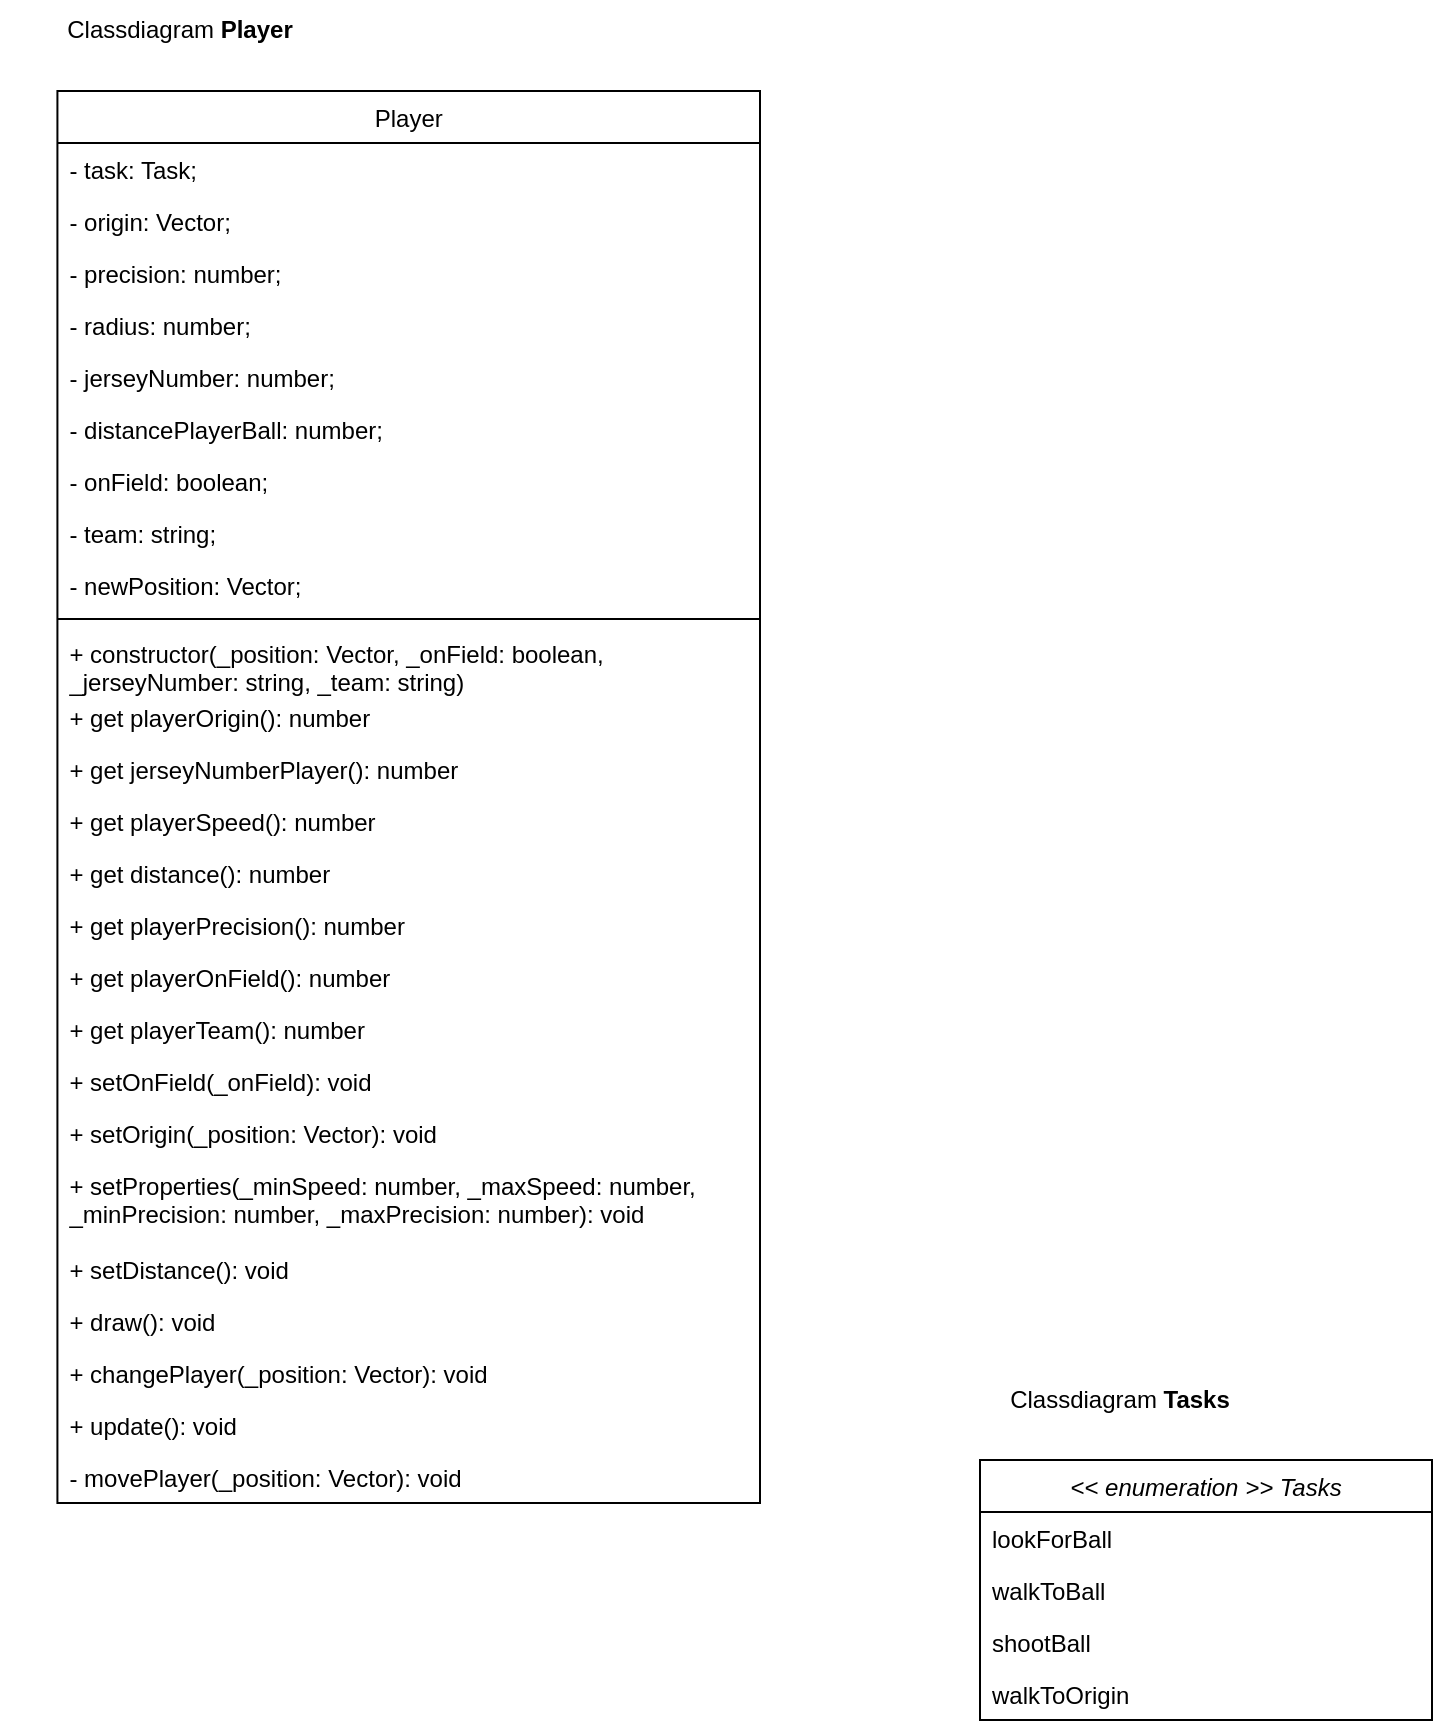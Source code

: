 <mxfile version="14.6.13" type="device"><diagram id="-aHfKIu816txtoYK2wDQ" name="Seite-1"><mxGraphModel dx="5598" dy="846" grid="1" gridSize="10" guides="1" tooltips="1" connect="1" arrows="1" fold="1" page="1" pageScale="1" pageWidth="827" pageHeight="1169" math="0" shadow="0"><root><mxCell id="0"/><mxCell id="1" parent="0"/><mxCell id="Jjb4HWnh1Ydp1wjeNu0J-1" value="Player" style="swimlane;fontStyle=0;align=center;verticalAlign=top;childLayout=stackLayout;horizontal=1;startSize=26;horizontalStack=0;resizeParent=1;resizeLast=0;collapsible=1;marginBottom=0;shadow=0;strokeWidth=1;" parent="1" vertex="1"><mxGeometry x="-4011.29" y="125.55" width="351.29" height="706" as="geometry"><mxRectangle x="30" y="80" width="160" height="26" as="alternateBounds"/></mxGeometry></mxCell><mxCell id="Jjb4HWnh1Ydp1wjeNu0J-2" value="- task: Task;" style="text;align=left;verticalAlign=top;spacingLeft=4;spacingRight=4;overflow=hidden;rotatable=0;points=[[0,0.5],[1,0.5]];portConstraint=eastwest;shadow=0;html=0;" parent="Jjb4HWnh1Ydp1wjeNu0J-1" vertex="1"><mxGeometry y="26" width="351.29" height="26" as="geometry"/></mxCell><mxCell id="Jjb4HWnh1Ydp1wjeNu0J-3" value="- origin: Vector;" style="text;align=left;verticalAlign=top;spacingLeft=4;spacingRight=4;overflow=hidden;rotatable=0;points=[[0,0.5],[1,0.5]];portConstraint=eastwest;shadow=0;html=0;" parent="Jjb4HWnh1Ydp1wjeNu0J-1" vertex="1"><mxGeometry y="52" width="351.29" height="26" as="geometry"/></mxCell><mxCell id="Jjb4HWnh1Ydp1wjeNu0J-4" value="- precision: number;" style="text;align=left;verticalAlign=top;spacingLeft=4;spacingRight=4;overflow=hidden;rotatable=0;points=[[0,0.5],[1,0.5]];portConstraint=eastwest;shadow=0;html=0;" parent="Jjb4HWnh1Ydp1wjeNu0J-1" vertex="1"><mxGeometry y="78" width="351.29" height="26" as="geometry"/></mxCell><mxCell id="Jjb4HWnh1Ydp1wjeNu0J-5" value="- radius: number;" style="text;align=left;verticalAlign=top;spacingLeft=4;spacingRight=4;overflow=hidden;rotatable=0;points=[[0,0.5],[1,0.5]];portConstraint=eastwest;shadow=0;html=0;" parent="Jjb4HWnh1Ydp1wjeNu0J-1" vertex="1"><mxGeometry y="104" width="351.29" height="26" as="geometry"/></mxCell><mxCell id="Jjb4HWnh1Ydp1wjeNu0J-6" value="- jerseyNumber: number;" style="text;align=left;verticalAlign=top;spacingLeft=4;spacingRight=4;overflow=hidden;rotatable=0;points=[[0,0.5],[1,0.5]];portConstraint=eastwest;shadow=0;html=0;" parent="Jjb4HWnh1Ydp1wjeNu0J-1" vertex="1"><mxGeometry y="130" width="351.29" height="26" as="geometry"/></mxCell><mxCell id="Jjb4HWnh1Ydp1wjeNu0J-7" value="- distancePlayerBall: number;" style="text;align=left;verticalAlign=top;spacingLeft=4;spacingRight=4;overflow=hidden;rotatable=0;points=[[0,0.5],[1,0.5]];portConstraint=eastwest;shadow=0;html=0;" parent="Jjb4HWnh1Ydp1wjeNu0J-1" vertex="1"><mxGeometry y="156" width="351.29" height="26" as="geometry"/></mxCell><mxCell id="Jjb4HWnh1Ydp1wjeNu0J-8" value="- onField: boolean;" style="text;align=left;verticalAlign=top;spacingLeft=4;spacingRight=4;overflow=hidden;rotatable=0;points=[[0,0.5],[1,0.5]];portConstraint=eastwest;shadow=0;html=0;" parent="Jjb4HWnh1Ydp1wjeNu0J-1" vertex="1"><mxGeometry y="182" width="351.29" height="26" as="geometry"/></mxCell><mxCell id="EZUKk_k6KoIobBgN8my7-1" value="- team: string;" style="text;align=left;verticalAlign=top;spacingLeft=4;spacingRight=4;overflow=hidden;rotatable=0;points=[[0,0.5],[1,0.5]];portConstraint=eastwest;shadow=0;html=0;" vertex="1" parent="Jjb4HWnh1Ydp1wjeNu0J-1"><mxGeometry y="208" width="351.29" height="26" as="geometry"/></mxCell><mxCell id="EZUKk_k6KoIobBgN8my7-2" value="- newPosition: Vector;" style="text;align=left;verticalAlign=top;spacingLeft=4;spacingRight=4;overflow=hidden;rotatable=0;points=[[0,0.5],[1,0.5]];portConstraint=eastwest;shadow=0;html=0;" vertex="1" parent="Jjb4HWnh1Ydp1wjeNu0J-1"><mxGeometry y="234" width="351.29" height="26" as="geometry"/></mxCell><mxCell id="Jjb4HWnh1Ydp1wjeNu0J-9" value="" style="line;html=1;strokeWidth=1;align=left;verticalAlign=middle;spacingTop=-1;spacingLeft=3;spacingRight=3;rotatable=0;labelPosition=right;points=[];portConstraint=eastwest;" parent="Jjb4HWnh1Ydp1wjeNu0J-1" vertex="1"><mxGeometry y="260" width="351.29" height="8" as="geometry"/></mxCell><mxCell id="Jjb4HWnh1Ydp1wjeNu0J-10" value="+ constructor(_position: Vector, _onField: boolean, &#10;_jerseyNumber: string, _team: string)" style="text;align=left;verticalAlign=top;spacingLeft=4;spacingRight=4;overflow=hidden;rotatable=0;points=[[0,0.5],[1,0.5]];portConstraint=eastwest;" parent="Jjb4HWnh1Ydp1wjeNu0J-1" vertex="1"><mxGeometry y="268" width="351.29" height="32" as="geometry"/></mxCell><mxCell id="EZUKk_k6KoIobBgN8my7-3" value="+ get playerOrigin(): number" style="text;align=left;verticalAlign=top;spacingLeft=4;spacingRight=4;overflow=hidden;rotatable=0;points=[[0,0.5],[1,0.5]];portConstraint=eastwest;" vertex="1" parent="Jjb4HWnh1Ydp1wjeNu0J-1"><mxGeometry y="300" width="351.29" height="26" as="geometry"/></mxCell><mxCell id="Jjb4HWnh1Ydp1wjeNu0J-11" value="+ get jerseyNumberPlayer(): number" style="text;align=left;verticalAlign=top;spacingLeft=4;spacingRight=4;overflow=hidden;rotatable=0;points=[[0,0.5],[1,0.5]];portConstraint=eastwest;" parent="Jjb4HWnh1Ydp1wjeNu0J-1" vertex="1"><mxGeometry y="326" width="351.29" height="26" as="geometry"/></mxCell><mxCell id="Jjb4HWnh1Ydp1wjeNu0J-12" value="+ get playerSpeed(): number" style="text;align=left;verticalAlign=top;spacingLeft=4;spacingRight=4;overflow=hidden;rotatable=0;points=[[0,0.5],[1,0.5]];portConstraint=eastwest;" parent="Jjb4HWnh1Ydp1wjeNu0J-1" vertex="1"><mxGeometry y="352" width="351.29" height="26" as="geometry"/></mxCell><mxCell id="Jjb4HWnh1Ydp1wjeNu0J-13" value="+ get distance(): number" style="text;align=left;verticalAlign=top;spacingLeft=4;spacingRight=4;overflow=hidden;rotatable=0;points=[[0,0.5],[1,0.5]];portConstraint=eastwest;" parent="Jjb4HWnh1Ydp1wjeNu0J-1" vertex="1"><mxGeometry y="378" width="351.29" height="26" as="geometry"/></mxCell><mxCell id="Jjb4HWnh1Ydp1wjeNu0J-14" value="+ get playerPrecision(): number" style="text;align=left;verticalAlign=top;spacingLeft=4;spacingRight=4;overflow=hidden;rotatable=0;points=[[0,0.5],[1,0.5]];portConstraint=eastwest;" parent="Jjb4HWnh1Ydp1wjeNu0J-1" vertex="1"><mxGeometry y="404" width="351.29" height="26" as="geometry"/></mxCell><mxCell id="Jjb4HWnh1Ydp1wjeNu0J-15" value="+ get playerOnField(): number" style="text;align=left;verticalAlign=top;spacingLeft=4;spacingRight=4;overflow=hidden;rotatable=0;points=[[0,0.5],[1,0.5]];portConstraint=eastwest;" parent="Jjb4HWnh1Ydp1wjeNu0J-1" vertex="1"><mxGeometry y="430" width="351.29" height="26" as="geometry"/></mxCell><mxCell id="Jjb4HWnh1Ydp1wjeNu0J-16" value="+ get playerTeam(): number" style="text;align=left;verticalAlign=top;spacingLeft=4;spacingRight=4;overflow=hidden;rotatable=0;points=[[0,0.5],[1,0.5]];portConstraint=eastwest;" parent="Jjb4HWnh1Ydp1wjeNu0J-1" vertex="1"><mxGeometry y="456" width="351.29" height="26" as="geometry"/></mxCell><mxCell id="Jjb4HWnh1Ydp1wjeNu0J-17" value="+ setOnField(_onField): void" style="text;align=left;verticalAlign=top;spacingLeft=4;spacingRight=4;overflow=hidden;rotatable=0;points=[[0,0.5],[1,0.5]];portConstraint=eastwest;" parent="Jjb4HWnh1Ydp1wjeNu0J-1" vertex="1"><mxGeometry y="482" width="351.29" height="26" as="geometry"/></mxCell><mxCell id="EZUKk_k6KoIobBgN8my7-4" value="+ setOrigin(_position: Vector): void" style="text;align=left;verticalAlign=top;spacingLeft=4;spacingRight=4;overflow=hidden;rotatable=0;points=[[0,0.5],[1,0.5]];portConstraint=eastwest;" vertex="1" parent="Jjb4HWnh1Ydp1wjeNu0J-1"><mxGeometry y="508" width="351.29" height="26" as="geometry"/></mxCell><mxCell id="Jjb4HWnh1Ydp1wjeNu0J-18" value="+ setProperties(_minSpeed: number, _maxSpeed: number, &#10;_minPrecision: number, _maxPrecision: number): void" style="text;align=left;verticalAlign=top;spacingLeft=4;spacingRight=4;overflow=hidden;rotatable=0;points=[[0,0.5],[1,0.5]];portConstraint=eastwest;" parent="Jjb4HWnh1Ydp1wjeNu0J-1" vertex="1"><mxGeometry y="534" width="351.29" height="42" as="geometry"/></mxCell><mxCell id="Jjb4HWnh1Ydp1wjeNu0J-19" value="+ setDistance(): void" style="text;align=left;verticalAlign=top;spacingLeft=4;spacingRight=4;overflow=hidden;rotatable=0;points=[[0,0.5],[1,0.5]];portConstraint=eastwest;" parent="Jjb4HWnh1Ydp1wjeNu0J-1" vertex="1"><mxGeometry y="576" width="351.29" height="26" as="geometry"/></mxCell><mxCell id="Jjb4HWnh1Ydp1wjeNu0J-20" value="+ draw(): void" style="text;align=left;verticalAlign=top;spacingLeft=4;spacingRight=4;overflow=hidden;rotatable=0;points=[[0,0.5],[1,0.5]];portConstraint=eastwest;" parent="Jjb4HWnh1Ydp1wjeNu0J-1" vertex="1"><mxGeometry y="602" width="351.29" height="26" as="geometry"/></mxCell><mxCell id="Jjb4HWnh1Ydp1wjeNu0J-21" value="+ changePlayer(_position: Vector): void" style="text;align=left;verticalAlign=top;spacingLeft=4;spacingRight=4;overflow=hidden;rotatable=0;points=[[0,0.5],[1,0.5]];portConstraint=eastwest;" parent="Jjb4HWnh1Ydp1wjeNu0J-1" vertex="1"><mxGeometry y="628" width="351.29" height="26" as="geometry"/></mxCell><mxCell id="Jjb4HWnh1Ydp1wjeNu0J-22" value="+ update(): void" style="text;align=left;verticalAlign=top;spacingLeft=4;spacingRight=4;overflow=hidden;rotatable=0;points=[[0,0.5],[1,0.5]];portConstraint=eastwest;" parent="Jjb4HWnh1Ydp1wjeNu0J-1" vertex="1"><mxGeometry y="654" width="351.29" height="26" as="geometry"/></mxCell><mxCell id="Jjb4HWnh1Ydp1wjeNu0J-23" value="- movePlayer(_position: Vector): void" style="text;align=left;verticalAlign=top;spacingLeft=4;spacingRight=4;overflow=hidden;rotatable=0;points=[[0,0.5],[1,0.5]];portConstraint=eastwest;" parent="Jjb4HWnh1Ydp1wjeNu0J-1" vertex="1"><mxGeometry y="680" width="351.29" height="26" as="geometry"/></mxCell><mxCell id="Jjb4HWnh1Ydp1wjeNu0J-24" value="&lt;&lt; enumeration &gt;&gt; Tasks" style="swimlane;fontStyle=2;align=center;verticalAlign=top;childLayout=stackLayout;horizontal=1;startSize=26;horizontalStack=0;resizeParent=1;resizeLast=0;collapsible=1;marginBottom=0;shadow=0;strokeWidth=1;" parent="1" vertex="1"><mxGeometry x="-3550" y="810" width="226" height="130" as="geometry"><mxRectangle x="334" y="60" width="160" height="26" as="alternateBounds"/></mxGeometry></mxCell><mxCell id="Jjb4HWnh1Ydp1wjeNu0J-25" value="lookForBall" style="text;align=left;verticalAlign=top;spacingLeft=4;spacingRight=4;overflow=hidden;rotatable=0;points=[[0,0.5],[1,0.5]];portConstraint=eastwest;shadow=0;html=0;" parent="Jjb4HWnh1Ydp1wjeNu0J-24" vertex="1"><mxGeometry y="26" width="226" height="26" as="geometry"/></mxCell><mxCell id="Jjb4HWnh1Ydp1wjeNu0J-26" value="walkToBall" style="text;align=left;verticalAlign=top;spacingLeft=4;spacingRight=4;overflow=hidden;rotatable=0;points=[[0,0.5],[1,0.5]];portConstraint=eastwest;" parent="Jjb4HWnh1Ydp1wjeNu0J-24" vertex="1"><mxGeometry y="52" width="226" height="26" as="geometry"/></mxCell><mxCell id="Jjb4HWnh1Ydp1wjeNu0J-27" value="shootBall" style="text;align=left;verticalAlign=top;spacingLeft=4;spacingRight=4;overflow=hidden;rotatable=0;points=[[0,0.5],[1,0.5]];portConstraint=eastwest;" parent="Jjb4HWnh1Ydp1wjeNu0J-24" vertex="1"><mxGeometry y="78" width="226" height="26" as="geometry"/></mxCell><mxCell id="Jjb4HWnh1Ydp1wjeNu0J-28" value="walkToOrigin" style="text;align=left;verticalAlign=top;spacingLeft=4;spacingRight=4;overflow=hidden;rotatable=0;points=[[0,0.5],[1,0.5]];portConstraint=eastwest;" parent="Jjb4HWnh1Ydp1wjeNu0J-24" vertex="1"><mxGeometry y="104" width="226" height="26" as="geometry"/></mxCell><mxCell id="Jjb4HWnh1Ydp1wjeNu0J-29" value="&lt;font style=&quot;font-size: 12px&quot;&gt;Classdiagram&amp;nbsp;&lt;b&gt;Player&lt;/b&gt;&lt;/font&gt;" style="text;html=1;strokeColor=none;fillColor=none;align=center;verticalAlign=middle;whiteSpace=wrap;" parent="1" vertex="1"><mxGeometry x="-4040" y="80.0" width="180" height="29.38" as="geometry"/></mxCell><mxCell id="Jjb4HWnh1Ydp1wjeNu0J-30" value="&lt;font style=&quot;font-size: 12px&quot;&gt;Classdiagram&lt;b&gt;&amp;nbsp;Tasks&lt;/b&gt;&lt;/font&gt;" style="text;html=1;strokeColor=none;fillColor=none;align=center;verticalAlign=middle;whiteSpace=wrap;" parent="1" vertex="1"><mxGeometry x="-3570" y="765.63" width="180" height="29.38" as="geometry"/></mxCell></root></mxGraphModel></diagram></mxfile>